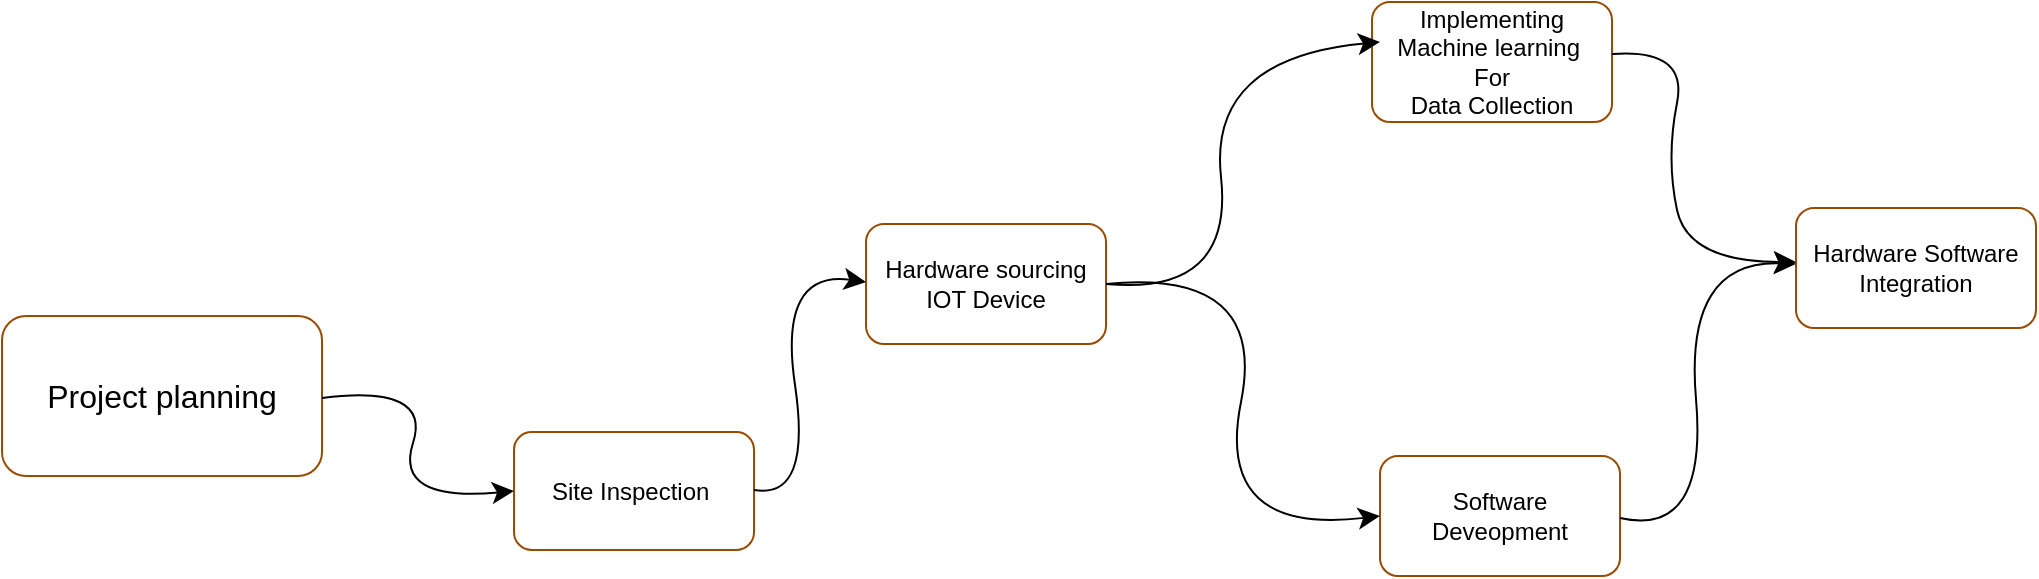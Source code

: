<mxfile version="24.0.0" type="github">
  <diagram name="Page-1" id="iJkEJ1rcQp7hbcqYqNzw">
    <mxGraphModel dx="1466" dy="635" grid="0" gridSize="10" guides="1" tooltips="1" connect="1" arrows="1" fold="1" page="0" pageScale="1" pageWidth="827" pageHeight="1169" math="0" shadow="0">
      <root>
        <mxCell id="0" />
        <mxCell id="1" parent="0" />
        <mxCell id="ZFDVp7OSxAcBzb1-uy14-2" value="&lt;span style=&quot;font-size: 16px;&quot;&gt;Project planning&lt;/span&gt;" style="rounded=1;whiteSpace=wrap;html=1;strokeColor=#994C00;" vertex="1" parent="1">
          <mxGeometry x="-305" y="218" width="160" height="80" as="geometry" />
        </mxCell>
        <mxCell id="ZFDVp7OSxAcBzb1-uy14-6" value="Site Inspection&amp;nbsp;" style="rounded=1;whiteSpace=wrap;html=1;strokeColor=#994C00;" vertex="1" parent="1">
          <mxGeometry x="-49" y="276" width="120" height="59" as="geometry" />
        </mxCell>
        <mxCell id="ZFDVp7OSxAcBzb1-uy14-9" value="Implementing Machine learning&amp;nbsp;&lt;div&gt;For&lt;/div&gt;&lt;div&gt;Data Collection&lt;/div&gt;" style="rounded=1;whiteSpace=wrap;html=1;strokeColor=#994C00;" vertex="1" parent="1">
          <mxGeometry x="380" y="61" width="120" height="60" as="geometry" />
        </mxCell>
        <mxCell id="ZFDVp7OSxAcBzb1-uy14-12" value="Software Deveopment" style="rounded=1;whiteSpace=wrap;html=1;strokeColor=#994C00;" vertex="1" parent="1">
          <mxGeometry x="384" y="288" width="120" height="60" as="geometry" />
        </mxCell>
        <mxCell id="ZFDVp7OSxAcBzb1-uy14-13" value="Hardware Software&lt;div&gt;Integration&lt;/div&gt;" style="rounded=1;whiteSpace=wrap;html=1;strokeColor=#994C00;" vertex="1" parent="1">
          <mxGeometry x="592" y="164" width="120" height="60" as="geometry" />
        </mxCell>
        <mxCell id="ZFDVp7OSxAcBzb1-uy14-14" value="&lt;span style=&quot;caret-color: rgb(0, 0, 0); color: rgb(0, 0, 0); font-family: Helvetica; font-size: 12px; font-style: normal; font-variant-caps: normal; font-weight: 400; letter-spacing: normal; orphans: auto; text-align: center; text-indent: 0px; text-transform: none; white-space: normal; widows: auto; word-spacing: 0px; -webkit-tap-highlight-color: rgba(26, 26, 26, 0.3); -webkit-text-size-adjust: none; -webkit-text-stroke-width: 0px; background-color: rgb(255, 255, 255); text-decoration: none; display: inline !important; float: none;&quot;&gt;Hardware sourcing&lt;/span&gt;&lt;div style=&quot;caret-color: rgb(0, 0, 0); color: rgb(0, 0, 0); font-family: Helvetica; font-size: 12px; font-style: normal; font-variant-caps: normal; font-weight: 400; letter-spacing: normal; orphans: auto; text-align: center; text-indent: 0px; text-transform: none; white-space: normal; widows: auto; word-spacing: 0px; -webkit-tap-highlight-color: rgba(26, 26, 26, 0.3); -webkit-text-size-adjust: none; -webkit-text-stroke-width: 0px; text-decoration: none;&quot;&gt;IOT Device&lt;/div&gt;" style="rounded=1;whiteSpace=wrap;html=1;strokeColor=#994C00;" vertex="1" parent="1">
          <mxGeometry x="127" y="172" width="120" height="60" as="geometry" />
        </mxCell>
        <mxCell id="ZFDVp7OSxAcBzb1-uy14-18" value="" style="edgeStyle=none;orthogonalLoop=1;jettySize=auto;html=1;rounded=0;fontSize=12;startSize=8;endSize=8;curved=1;entryX=0;entryY=0.5;entryDx=0;entryDy=0;" edge="1" parent="1" target="ZFDVp7OSxAcBzb1-uy14-6">
          <mxGeometry width="140" relative="1" as="geometry">
            <mxPoint x="-145" y="259" as="sourcePoint" />
            <mxPoint x="-51" y="318" as="targetPoint" />
            <Array as="points">
              <mxPoint x="-90" y="252" />
              <mxPoint x="-109" y="311" />
            </Array>
          </mxGeometry>
        </mxCell>
        <mxCell id="ZFDVp7OSxAcBzb1-uy14-19" value="" style="edgeStyle=none;orthogonalLoop=1;jettySize=auto;html=1;rounded=0;fontSize=12;startSize=8;endSize=8;curved=1;entryX=0;entryY=0.5;entryDx=0;entryDy=0;exitX=1;exitY=0.5;exitDx=0;exitDy=0;" edge="1" parent="1">
          <mxGeometry width="140" relative="1" as="geometry">
            <mxPoint x="71" y="305" as="sourcePoint" />
            <mxPoint x="127" y="201" as="targetPoint" />
            <Array as="points">
              <mxPoint x="100" y="310" />
              <mxPoint x="83" y="195" />
            </Array>
          </mxGeometry>
        </mxCell>
        <mxCell id="ZFDVp7OSxAcBzb1-uy14-23" value="" style="edgeStyle=none;orthogonalLoop=1;jettySize=auto;html=1;rounded=0;fontSize=12;startSize=8;endSize=8;curved=1;entryX=0;entryY=0.5;entryDx=0;entryDy=0;exitX=1;exitY=0.5;exitDx=0;exitDy=0;" edge="1" parent="1" source="ZFDVp7OSxAcBzb1-uy14-14">
          <mxGeometry width="140" relative="1" as="geometry">
            <mxPoint x="250" y="200" as="sourcePoint" />
            <mxPoint x="384" y="81.0" as="targetPoint" />
            <Array as="points">
              <mxPoint x="311" y="208" />
              <mxPoint x="298" y="89" />
            </Array>
          </mxGeometry>
        </mxCell>
        <mxCell id="ZFDVp7OSxAcBzb1-uy14-27" value="" style="edgeStyle=none;orthogonalLoop=1;jettySize=auto;html=1;rounded=0;fontSize=12;startSize=8;endSize=8;curved=1;entryX=0;entryY=0.5;entryDx=0;entryDy=0;" edge="1" parent="1" target="ZFDVp7OSxAcBzb1-uy14-12">
          <mxGeometry width="140" relative="1" as="geometry">
            <mxPoint x="247" y="202" as="sourcePoint" />
            <mxPoint x="393" y="203" as="targetPoint" />
            <Array as="points">
              <mxPoint x="328" y="194" />
              <mxPoint x="301" y="328" />
            </Array>
          </mxGeometry>
        </mxCell>
        <mxCell id="ZFDVp7OSxAcBzb1-uy14-28" value="" style="edgeStyle=none;orthogonalLoop=1;jettySize=auto;html=1;rounded=0;fontSize=12;startSize=8;endSize=8;curved=1;entryX=0;entryY=0.5;entryDx=0;entryDy=0;" edge="1" parent="1">
          <mxGeometry width="140" relative="1" as="geometry">
            <mxPoint x="500" y="87" as="sourcePoint" />
            <mxPoint x="592" y="191" as="targetPoint" />
            <Array as="points">
              <mxPoint x="538" y="84" />
              <mxPoint x="527" y="139" />
              <mxPoint x="538" y="191" />
            </Array>
          </mxGeometry>
        </mxCell>
        <mxCell id="ZFDVp7OSxAcBzb1-uy14-29" value="" style="edgeStyle=none;orthogonalLoop=1;jettySize=auto;html=1;rounded=0;fontSize=12;startSize=8;endSize=8;curved=1;exitX=1;exitY=0.5;exitDx=0;exitDy=0;" edge="1" parent="1">
          <mxGeometry width="140" relative="1" as="geometry">
            <mxPoint x="504.0" y="319" as="sourcePoint" />
            <mxPoint x="592" y="192" as="targetPoint" />
            <Array as="points">
              <mxPoint x="548" y="329" />
              <mxPoint x="536" y="190" />
            </Array>
          </mxGeometry>
        </mxCell>
      </root>
    </mxGraphModel>
  </diagram>
</mxfile>
